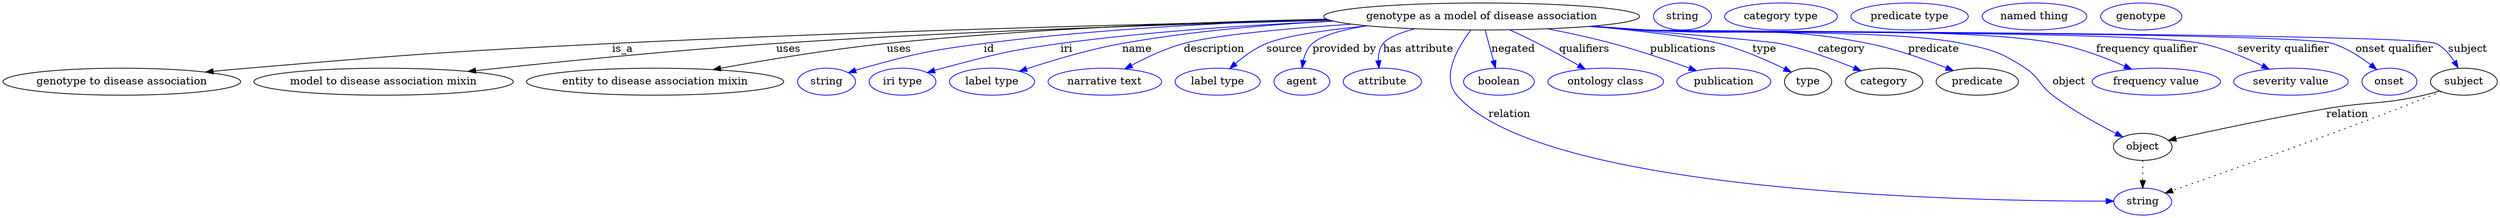 digraph {
	graph [bb="0,0,3313.1,283"];
	node [label="\N"];
	"genotype as a model of disease association"	[height=0.5,
		label="genotype as a model of disease association",
		pos="1964.9,265",
		width=5.8314];
	"genotype to disease association"	[height=0.5,
		pos="157.94,178",
		width=4.3871];
	"genotype as a model of disease association" -> "genotype to disease association"	[label=is_a,
		lp="822.94,221.5",
		pos="e,269.28,190.86 1762.5,260.19 1531.7,255.3 1143,245.44 808.94,229 593.59,218.4 539.77,214.25 324.94,196 310.17,194.75 294.68,193.32 \
279.33,191.84"];
	"model to disease association mixin"	[height=0.5,
		pos="505.94,178",
		width=4.7843];
	"genotype as a model of disease association" -> "model to disease association mixin"	[label=uses,
		lp="1043.4,221.5",
		pos="e,618.08,191.67 1763.5,259.88 1573.4,255.19 1280.6,245.89 1026.9,229 890.14,219.89 733.61,204.15 628.13,192.76"];
	"entity to disease association mixin"	[height=0.5,
		pos="866.94,178",
		width=4.7482];
	"genotype as a model of disease association" -> "entity to disease association mixin"	[label=uses,
		lp="1190.4,221.5",
		pos="e,943.88,194.1 1758.8,261.49 1598.9,257.94 1371.9,249.43 1173.9,229 1099.3,221.29 1015.2,207.21 953.9,195.95"];
	id	[color=blue,
		height=0.5,
		label=string,
		pos="1093.9,178",
		width=1.0652];
	"genotype as a model of disease association" -> id	[color=blue,
		label=id,
		lp="1309.9,221.5",
		pos="e,1122.9,189.99 1759.9,261.05 1628.8,257.21 1455.3,248.54 1302.9,229 1230.5,219.71 1212.3,215.57 1141.9,196 1138.8,195.14 1135.6,\
194.17 1132.4,193.15",
		style=solid];
	iri	[color=blue,
		height=0.5,
		label="iri type",
		pos="1194.9,178",
		width=1.2277];
	"genotype as a model of disease association" -> iri	[color=blue,
		label=iri,
		lp="1412.9,221.5",
		pos="e,1227.9,190.14 1768.3,258.67 1660.6,254 1525,245.28 1404.9,229 1334.3,219.42 1316.9,214.25 1247.9,196 1244.6,195.11 1241.1,194.13 \
1237.6,193.11",
		style=solid];
	name	[color=blue,
		height=0.5,
		label="label type",
		pos="1313.9,178",
		width=1.5707];
	"genotype as a model of disease association" -> name	[color=blue,
		label=name,
		lp="1506.9,221.5",
		pos="e,1350.2,191.88 1767.9,258.8 1681.2,254.14 1578.5,245.39 1486.9,229 1443.1,221.15 1394.5,206.56 1360,195.15",
		style=solid];
	description	[color=blue,
		height=0.5,
		label="narrative text",
		pos="1463.9,178",
		width=2.0943];
	"genotype as a model of disease association" -> description	[color=blue,
		label=description,
		lp="1609.4,221.5",
		pos="e,1490.5,194.94 1792.1,254.77 1705.6,248.93 1610.5,240.33 1568.9,229 1544.7,222.4 1519.3,210.41 1499.5,199.84",
		style=solid];
	source	[color=blue,
		height=0.5,
		label="label type",
		pos="1613.9,178",
		width=1.5707];
	"genotype as a model of disease association" -> source	[color=blue,
		label=source,
		lp="1702.9,221.5",
		pos="e,1630,195.36 1812.6,252.58 1758,246.96 1703.8,239.17 1678.9,229 1663.7,222.77 1649,212 1637.5,202.05",
		style=solid];
	"provided by"	[color=blue,
		height=0.5,
		label=agent,
		pos="1725.9,178",
		width=1.0291];
	"genotype as a model of disease association" -> "provided by"	[color=blue,
		label="provided by",
		lp="1782.4,221.5",
		pos="e,1726.2,196.29 1812.4,252.57 1780.2,247.4 1752.2,239.89 1739.9,229 1733.4,223.21 1729.8,214.67 1727.9,206.27",
		style=solid];
	"has attribute"	[color=blue,
		height=0.5,
		label=attribute,
		pos="1832.9,178",
		width=1.4443];
	"genotype as a model of disease association" -> "has attribute"	[color=blue,
		label="has attribute",
		lp="1880.9,221.5",
		pos="e,1828.5,196.01 1876.3,248.64 1856.8,243.45 1840.1,236.92 1833.9,229 1828.9,222.63 1827.5,214.28 1827.6,206.23",
		style=solid];
	relation	[color=blue,
		height=0.5,
		label=string,
		pos="2842.9,18",
		width=1.0652];
	"genotype as a model of disease association" -> relation	[color=blue,
		label=relation,
		lp="2001.9,134.5",
		pos="e,2804.6,18.661 1950.6,246.91 1933.7,224.53 1910.4,185.17 1931.9,160 2045.1,27.968 2622.6,18.49 2794.6,18.641",
		style=solid];
	negated	[color=blue,
		height=0.5,
		label=boolean,
		pos="1987.9,178",
		width=1.2999];
	"genotype as a model of disease association" -> negated	[color=blue,
		label=negated,
		lp="2006.9,221.5",
		pos="e,1983.3,196.18 1969.6,246.8 1972.8,235.05 1977,219.24 1980.7,205.84",
		style=solid];
	qualifiers	[color=blue,
		height=0.5,
		label="ontology class",
		pos="2128.9,178",
		width=2.1304];
	"genotype as a model of disease association" -> qualifiers	[color=blue,
		label=qualifiers,
		lp="2101.4,221.5",
		pos="e,2102,194.85 2002.2,247.28 2014.3,241.66 2027.8,235.23 2039.9,229 2057.6,219.93 2076.8,209.23 2092.9,200.05",
		style=solid];
	publications	[color=blue,
		height=0.5,
		label=publication,
		pos="2285.9,178",
		width=1.7332];
	"genotype as a model of disease association" -> publications	[color=blue,
		label=publications,
		lp="2232.9,221.5",
		pos="e,2249.8,192.76 2053.1,248.57 2080.7,243.11 2111.3,236.46 2138.9,229 2173.3,219.75 2211.3,206.75 2240,196.33",
		style=solid];
	type	[height=0.5,
		pos="2397.9,178",
		width=0.86659];
	"genotype as a model of disease association" -> type	[color=blue,
		label=type,
		lp="2339.9,221.5",
		pos="e,2375.8,190.81 2110.6,251.99 2177.5,245.64 2248.9,237.42 2280.9,229 2311.2,221.05 2343.7,206.61 2366.8,195.29",
		style=solid];
	category	[height=0.5,
		pos="2498.9,178",
		width=1.4263];
	"genotype as a model of disease association" -> category	[color=blue,
		label=category,
		lp="2442.4,221.5",
		pos="e,2468.4,192.55 2116,252.49 2217.1,244.45 2336.1,234.26 2359.9,229 2394.3,221.42 2431.8,207.59 2459.2,196.39",
		style=solid];
	predicate	[height=0.5,
		pos="2622.9,178",
		width=1.5165];
	"genotype as a model of disease association" -> predicate	[color=blue,
		label=predicate,
		lp="2564.9,221.5",
		pos="e,2591.1,192.79 2112.8,252.2 2136.6,250.39 2160.9,248.6 2183.9,247 2314.5,237.93 2349.5,254.57 2477.9,229 2513.8,221.86 2552.9,207.99 \
2581.5,196.67",
		style=solid];
	object	[height=0.5,
		pos="2842.9,91",
		width=1.0832];
	"genotype as a model of disease association" -> object	[color=blue,
		label=object,
		lp="2744.9,178",
		pos="e,2816.4,104.43 2110.4,252 2134.9,250.18 2160.1,248.43 2183.9,247 2277,241.39 2511.8,248.3 2602.9,229 2642.2,220.69 2653.4,217.98 \
2686.9,196 2705.9,183.6 2704.9,173.7 2722.9,160 2749.5,139.81 2782.6,121.47 2807.4,108.94",
		style=solid];
	"frequency qualifier"	[color=blue,
		height=0.5,
		label="frequency value",
		pos="2860.9,178",
		width=2.3651];
	"genotype as a model of disease association" -> "frequency qualifier"	[color=blue,
		label="frequency qualifier",
		lp="2848.9,221.5",
		pos="e,2828.2,194.75 2109.2,251.89 2134.1,250.06 2159.8,248.34 2183.9,247 2304.7,240.32 2609.3,252.6 2727.9,229 2759.4,222.75 2793.1,\
209.97 2818.8,198.89",
		style=solid];
	"severity qualifier"	[color=blue,
		height=0.5,
		label="severity value",
		pos="3039.9,178",
		width=2.1123];
	"genotype as a model of disease association" -> "severity qualifier"	[color=blue,
		label="severity qualifier",
		lp="3029.9,221.5",
		pos="e,3011.1,194.72 2108,251.8 2133.3,249.95 2159.4,248.25 2183.9,247 2265.7,242.83 2840.8,246.16 2920.9,229 2949.2,222.93 2979.3,210.26 \
3002.1,199.18",
		style=solid];
	"onset qualifier"	[color=blue,
		height=0.5,
		label=onset,
		pos="3169.9,178",
		width=1.011];
	"genotype as a model of disease association" -> "onset qualifier"	[color=blue,
		label="onset qualifier",
		lp="3176.4,221.5",
		pos="e,3153.2,194.25 2107.4,251.74 2132.9,249.89 2159.2,248.2 2183.9,247 2234.5,244.54 3046.6,244.15 3094.9,229 3113.4,223.22 3131.4,\
211.4 3145.2,200.7",
		style=solid];
	subject	[height=0.5,
		pos="3268.9,178",
		width=1.2277];
	"genotype as a model of disease association" -> subject	[color=blue,
		label=subject,
		lp="3273.9,221.5",
		pos="e,3261.3,196.23 2106.8,251.73 2132.5,249.87 2159,248.18 2183.9,247 2213,245.62 3206,242.33 3231.9,229 3242.1,223.76 3250.2,214.27 \
3256.2,204.96",
		style=solid];
	association_type	[color=blue,
		height=0.5,
		label=string,
		pos="2230.9,265",
		width=1.0652];
	association_category	[color=blue,
		height=0.5,
		label="category type",
		pos="2361.9,265",
		width=2.0762];
	"genotype to disease association_predicate"	[color=blue,
		height=0.5,
		label="predicate type",
		pos="2532.9,265",
		width=2.1665];
	object -> relation	[pos="e,2842.9,36.029 2842.9,72.813 2842.9,64.789 2842.9,55.047 2842.9,46.069",
		style=dotted];
	"genotype to disease association_object"	[color=blue,
		height=0.5,
		label="named thing",
		pos="2698.9,265",
		width=1.9318];
	subject -> relation	[pos="e,2872.7,29.451 3238.8,164.84 3213.1,154.56 3175.2,139.55 3141.9,127 3049.4,92.073 2939.9,53.112 2882.5,32.887",
		style=dotted];
	subject -> object	[label=relation,
		lp="3113.9,134.5",
		pos="e,2877.4,99.822 3236.3,165.78 3229.3,163.64 3221.9,161.58 3214.9,160 3158.5,147.26 3143,151.84 3085.9,142 3016.2,129.97 2935.9,112.79 \
2887.3,102.02"];
	"genotype as a model of disease association_subject"	[color=blue,
		height=0.5,
		label=genotype,
		pos="2839.9,265",
		width=1.4985];
}
